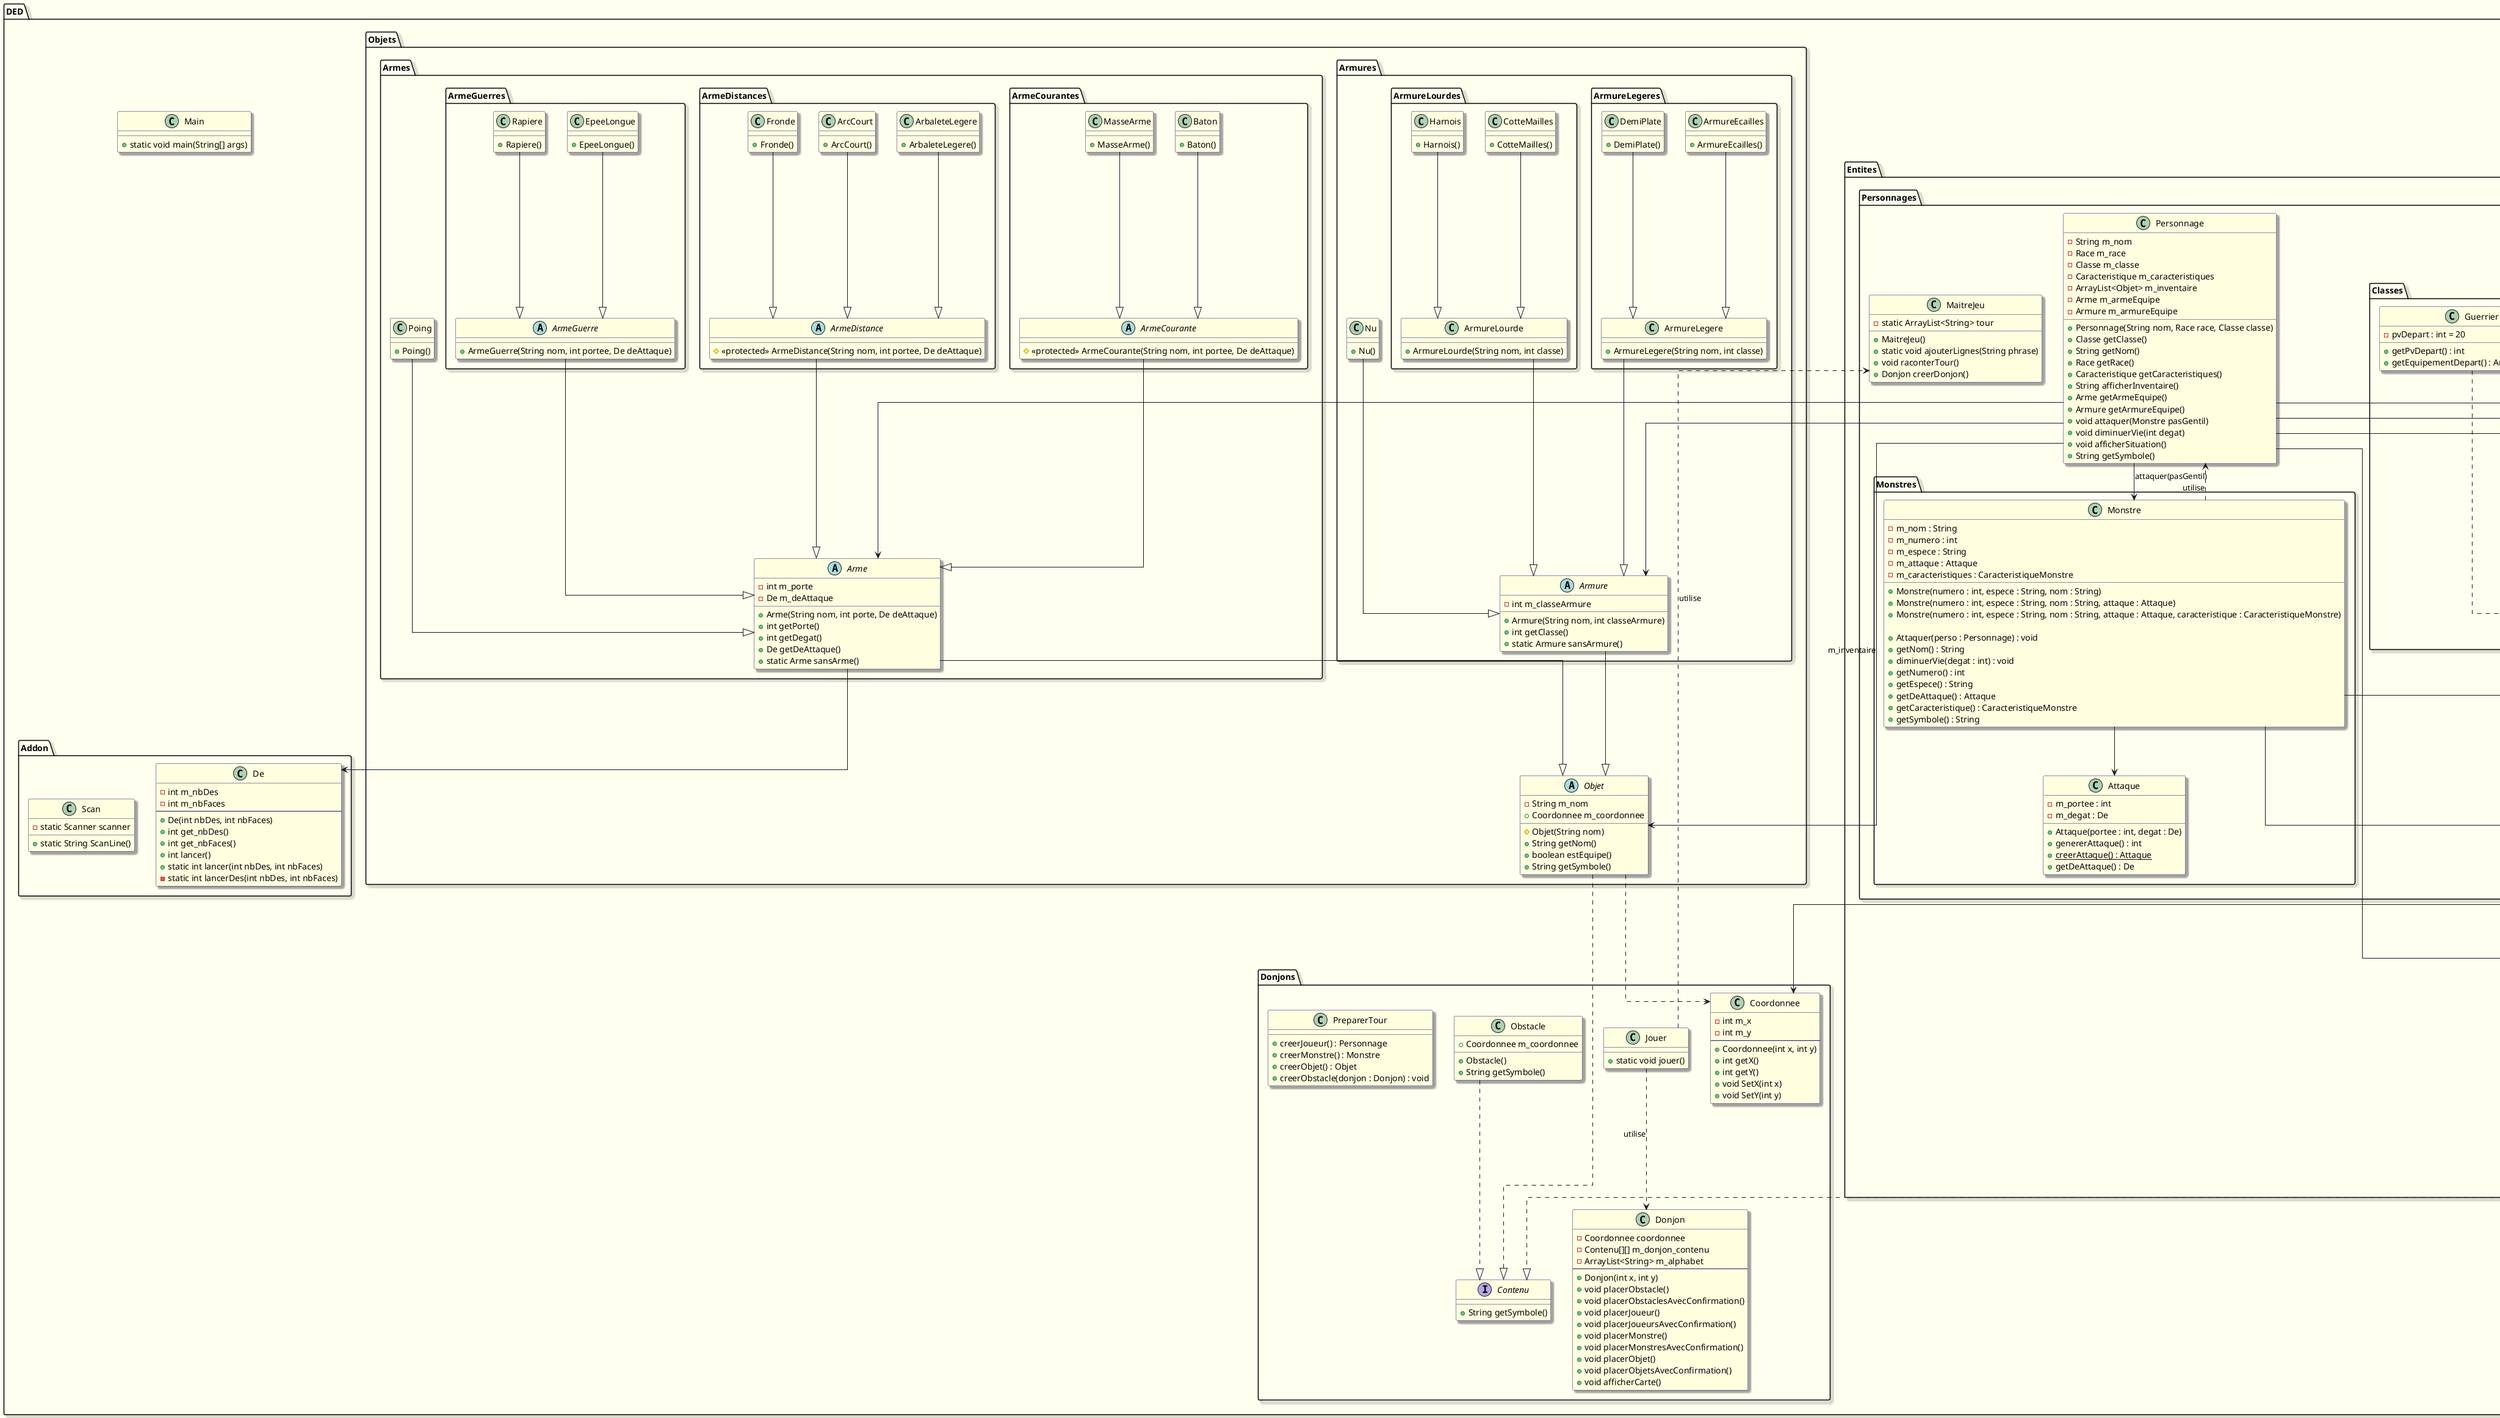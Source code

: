 @startuml
skinparam backGroundColor Ivory
skinparam linetype ortho
skinparam shadowing true
skinparam groupInheritance 2
skinparam class {
    BackgroundColor LightYellow
    BorderColor MidnightBlue
}

' Packages
package DED {
    package Addon {
        class De {
            - int m_nbDes
            - int m_nbFaces
            --
            + De(int nbDes, int nbFaces)
            + int get_nbDes()
            + int get_nbFaces()
            + int lancer()
            + static int lancer(int nbDes, int nbFaces)
            - static int lancerDes(int nbDes, int nbFaces)
        }

        class Scan {
            - static Scanner scanner
            + static String ScanLine()
        }
    }

    package Donjons {
        interface Contenu {
            + String getSymbole()
        }
        class Coordonnee {
            - int m_x
            - int m_y
            --
            + Coordonnee(int x, int y)
            + int getX()
            + int getY()
            + void SetX(int x)
            + void SetY(int y)
        }
        class Donjon {
            - Coordonnee coordonnee
            - Contenu[][] m_donjon_contenu
            - ArrayList<String> m_alphabet
            --
            + Donjon(int x, int y)
            + void placerObstacle()
            + void placerObstaclesAvecConfirmation()
            + void placerJoueur()
            + void placerJoueursAvecConfirmation()
            + void placerMonstre()
            + void placerMonstresAvecConfirmation()
            + void placerObjet()
            + void placerObjetsAvecConfirmation()
            + void afficherCarte()
        }
        class Jouer {
            + static void jouer()
        }
        class Obstacle {
            + Coordonnee m_coordonnee
            + Obstacle()
            + String getSymbole()
        }
        class PreparerTour {
            +creerJoueur() : Personnage
            +creerMonstre() : Monstre
            +creerObjet() : Objet
            +creerObstacle(donjon : Donjon) : void
        }
    }

    package Entites {
        package Caracteristiques {
            class Caracteristique {
                - m_pv : int
                - m_force : int
                - m_dexterite : int
                - m_vitesse : int
                - m_initiative : int

                + Caracteristique(pv : int, force : int, dexterite : int, vitesse : int, initiative : int)
                + static creerCaracteristique(personnage : Personnage) : Caracteristique

                + getPv() : int
                + getForce() : int
                + getDexterite() : int
                + getVitesse() : int
                + getInitiative() : int

                + changerPv(changement : int) : void
                + changerForce(changement : int) : void
                + changerDexterite(changement : int) : void
                + changerVitesse(changement : int) : void
                + changerInitiative(changement : int) : void
            }

            class CaracteristiqueMonstre {
                - m_classeArmure : int

                + CaracteristiqueMonstre(pv : int, force : int, dexterite : int, classeArmure : int, vitesse : int, initiative : int)
                + static creerCaracteristique(monstre : Monstre) : CaracteristiqueMonstre

                + getClasseArmure() : int
                + changerClasseArmure(changement : int) : void
            }
        }

        package Personnages {
            package Classes {
                interface Classe {
                    + getPvDepart() : int
                    + getEquipementDepart() : ArrayList<Objet>
                }
                class Clerc {
                    - pvDepart : int = 16
                    + getPvDepart() : int
                    + getEquipementDepart() : ArrayList<Objet>
                }
                class Guerrier {
                    - pvDepart : int = 20
                    + getPvDepart() : int
                    + getEquipementDepart() : ArrayList<Objet>
                }
                class Magicien {
                    - pvDepart : int = 12
                    + getPvDepart() : int
                    + getEquipementDepart() : ArrayList<Objet>
                }
                class Roublard {
                    - pvDepart : int = 16
                    + getPvDepart() : int
                    + getEquipementDepart() : ArrayList<Objet>
                }
            }

            package Monstres {
                class Attaque {
                    - m_portee : int
                    - m_degat : De
                    + Attaque(portee : int, degat : De)
                    + genererAttaque() : int
                    + creerAttaque() : Attaque {static}
                    + getDeAttaque() : De
                }

                class Monstre {
                    - m_nom : String
                    - m_numero : int
                    - m_espece : String
                    - m_attaque : Attaque
                    - m_caracteristiques : CaracteristiqueMonstre

                    + Monstre(numero : int, espece : String, nom : String)
                    + Monstre(numero : int, espece : String, nom : String, attaque : Attaque)
                    + Monstre(numero : int, espece : String, nom : String, attaque : Attaque, caracteristique : CaracteristiqueMonstre)

                    + Attaquer(perso : Personnage) : void
                    + getNom() : String
                    + diminuerVie(degat : int) : void
                    + getNumero() : int
                    + getEspece() : String
                    + getDeAttaque() : Attaque
                    + getCaracteristique() : CaracteristiqueMonstre
                    + getSymbole() : String
                }
            }

            package Races {
                interface Race {
                    + getRace() : String
                    + getPvAugmente() : int
                    + getForceAugmentee() : int
                    + getDexteriteAugmentee() : int
                    + getVitesseAugmentee() : int
                    + getInitiativeAugmentee() : int
                }
                class Elfe {
                    + getRace() : String
                    + getPvAugmente() : int
                    + getForceAugmentee() : int
                    + getDexteriteAugmentee() : int
                    + getVitesseAugmentee() : int
                    + getInitiativeAugmentee() : int
                }
                class Halfelin {
                    + getRace() : String
                    + getPvAugmente() : int
                    + getForceAugmentee() : int
                    + getDexteriteAugmentee() : int
                    + getVitesseAugmentee() : int
                    + getInitiativeAugmentee() : int
                }
                class Humain {
                    + getRace() : String
                    + getPvAugmente() : int
                    + getForceAugmentee() : int
                    + getDexteriteAugmentee() : int
                    + getVitesseAugmentee() : int
                    + getInitiativeAugmentee() : int
                }
                class Nain {
                    + getRace() : String
                    + getPvAugmente() : int
                    + getForceAugmentee() : int
                    + getDexteriteAugmentee() : int
                    + getVitesseAugmentee() : int
                    + getInitiativeAugmentee() : int
                }
            }

            class MaitreJeu {
                - static ArrayList<String> tour
                + MaitreJeu()
                + static void ajouterLignes(String phrase)
                + void raconterTour()
                + Donjon creerDonjon()
            }

            class Personnage {
                - String m_nom
                - Race m_race
                - Classe m_classe
                - Caracteristique m_caracteristiques
                - ArrayList<Objet> m_inventaire
                - Arme m_armeEquipe
                - Armure m_armureEquipe

                + Personnage(String nom, Race race, Classe classe)
                + Classe getClasse()
                + String getNom()
                + Race getRace()
                + Caracteristique getCaracteristiques()
                + String afficherInventaire()
                + Arme getArmeEquipe()
                + Armure getArmureEquipe()
                + void attaquer(Monstre pasGentil)
                + void diminuerVie(int degat)
                + void afficherSituation()
                + String getSymbole()
            }
        }
        class Entite {
            - Coordonnee m_coordonnee
            + Coordonnee getCoordonnee()
            + void setCoordonnee(int x, int y)
        }
    }

    package Objets {
        package Armes {
            package ArmeCourantes {
                abstract class ArmeCourante {
                    # <<protected>> ArmeCourante(String nom, int portee, De deAttaque)
                }
                class Baton {
                    + Baton()
                }
                class MasseArme {
                    + MasseArme()
                }
            }

            package ArmeDistances {
                abstract class ArmeDistance {
                    # <<protected>> ArmeDistance(String nom, int portee, De deAttaque)
                }
                class ArbaleteLegere {
                    + ArbaleteLegere()
                }
                class ArcCourt {
                    + ArcCourt()
                }
                class Fronde {
                    + Fronde()
                }
            }

            package ArmeGuerres {
                abstract class ArmeGuerre {
                    + ArmeGuerre(String nom, int portee, De deAttaque)
                }
                class EpeeLongue {
                    + EpeeLongue()
                }
                class Rapiere {
                    + Rapiere()
                }
            }
            abstract class Arme {
                - int m_porte
                - De m_deAttaque
                + Arme(String nom, int porte, De deAttaque)
                + int getPorte()
                + int getDegat()
                + De getDeAttaque()
                + static Arme sansArme()
            }
            class Poing {
                + Poing()
            }
        }
        package Armures {
            package ArmureLegeres {
                class ArmureEcailles {
                    + ArmureEcailles()
                }
                class ArmureLegere {
                    + ArmureLegere(String nom, int classe)
                }
                class DemiPlate {
                    + DemiPlate()
                }
            }

            package ArmureLourdes {
                class ArmureLourde {
                    + ArmureLourde(String nom, int classe)
                }
                class CotteMailles {
                    + CotteMailles()
                }
                class Harnois {
                    + Harnois()
                }
            }
            abstract class Armure {
                - int m_classeArmure
                + Armure(String nom, int classeArmure)
                + int getClasse()
                + static Armure sansArmure()
            }
            class Nu {
                + Nu()
            }
        }
        abstract class Objet {
            - String m_nom
            + Coordonnee m_coordonnee
            # Objet(String nom)
            + String getNom()
            + boolean estEquipe()
            + String getSymbole()
        }
    }

    class Main {
        + static void main(String[] args)
    }
}

Jouer ..> MaitreJeu : utilise
Jouer ..> Donjon : utilise
Obstacle ..|> Contenu
CaracteristiqueMonstre --|> Caracteristique

Clerc ..|> Classe
Guerrier ..|> Classe
Magicien ..|> Classe
Roublard ..|> Classe

Monstre --|> Entite
Monstre --> Attaque
Monstre --> CaracteristiqueMonstre
Monstre ..> Personnage : utilise

Elfe ..|> Race
Halfelin ..|> Race
Humain ..|> Race
Nain ..|> Race

Personnage --> Entite
Personnage --> Race
Personnage --> Classe
Personnage --> Caracteristique
Personnage --> Objet : m_inventaire
Personnage --> Arme
Personnage --> Armure
Personnage --> Monstre : attaquer(pasGentil)

Entite ..|> Contenu
Entite --> Coordonnee

Arme --> De
Arme --|> Objet
Poing --|> Arme

ArmeCourante --|> Arme
Baton --|> ArmeCourante
MasseArme --|> ArmeCourante

ArmeDistance --|> Arme
ArbaleteLegere --|> ArmeDistance
ArcCourt --|> ArmeDistance
Fronde --|> ArmeDistance

ArmeGuerre --|> Arme
EpeeLongue --|> ArmeGuerre
Rapiere --|> ArmeGuerre

Armure --|> Objet
Nu --|> Armure

ArmureLegere --|> Armure
ArmureEcailles --|> ArmureLegere
DemiPlate --|> ArmureLegere

ArmureLourde --|> Armure
CotteMailles --|> ArmureLourde
Harnois --|> ArmureLourde

Objet ..> Coordonnee
Objet ..|> Contenu

@enduml
